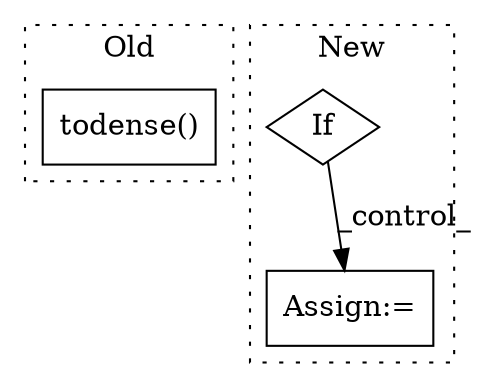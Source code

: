digraph G {
subgraph cluster0 {
1 [label="todense()" a="75" s="1196" l="15" shape="box"];
label = "Old";
style="dotted";
}
subgraph cluster1 {
2 [label="If" a="96" s="1248" l="0" shape="diamond"];
3 [label="Assign:=" a="68" s="1285" l="3" shape="box"];
label = "New";
style="dotted";
}
2 -> 3 [label="_control_"];
}